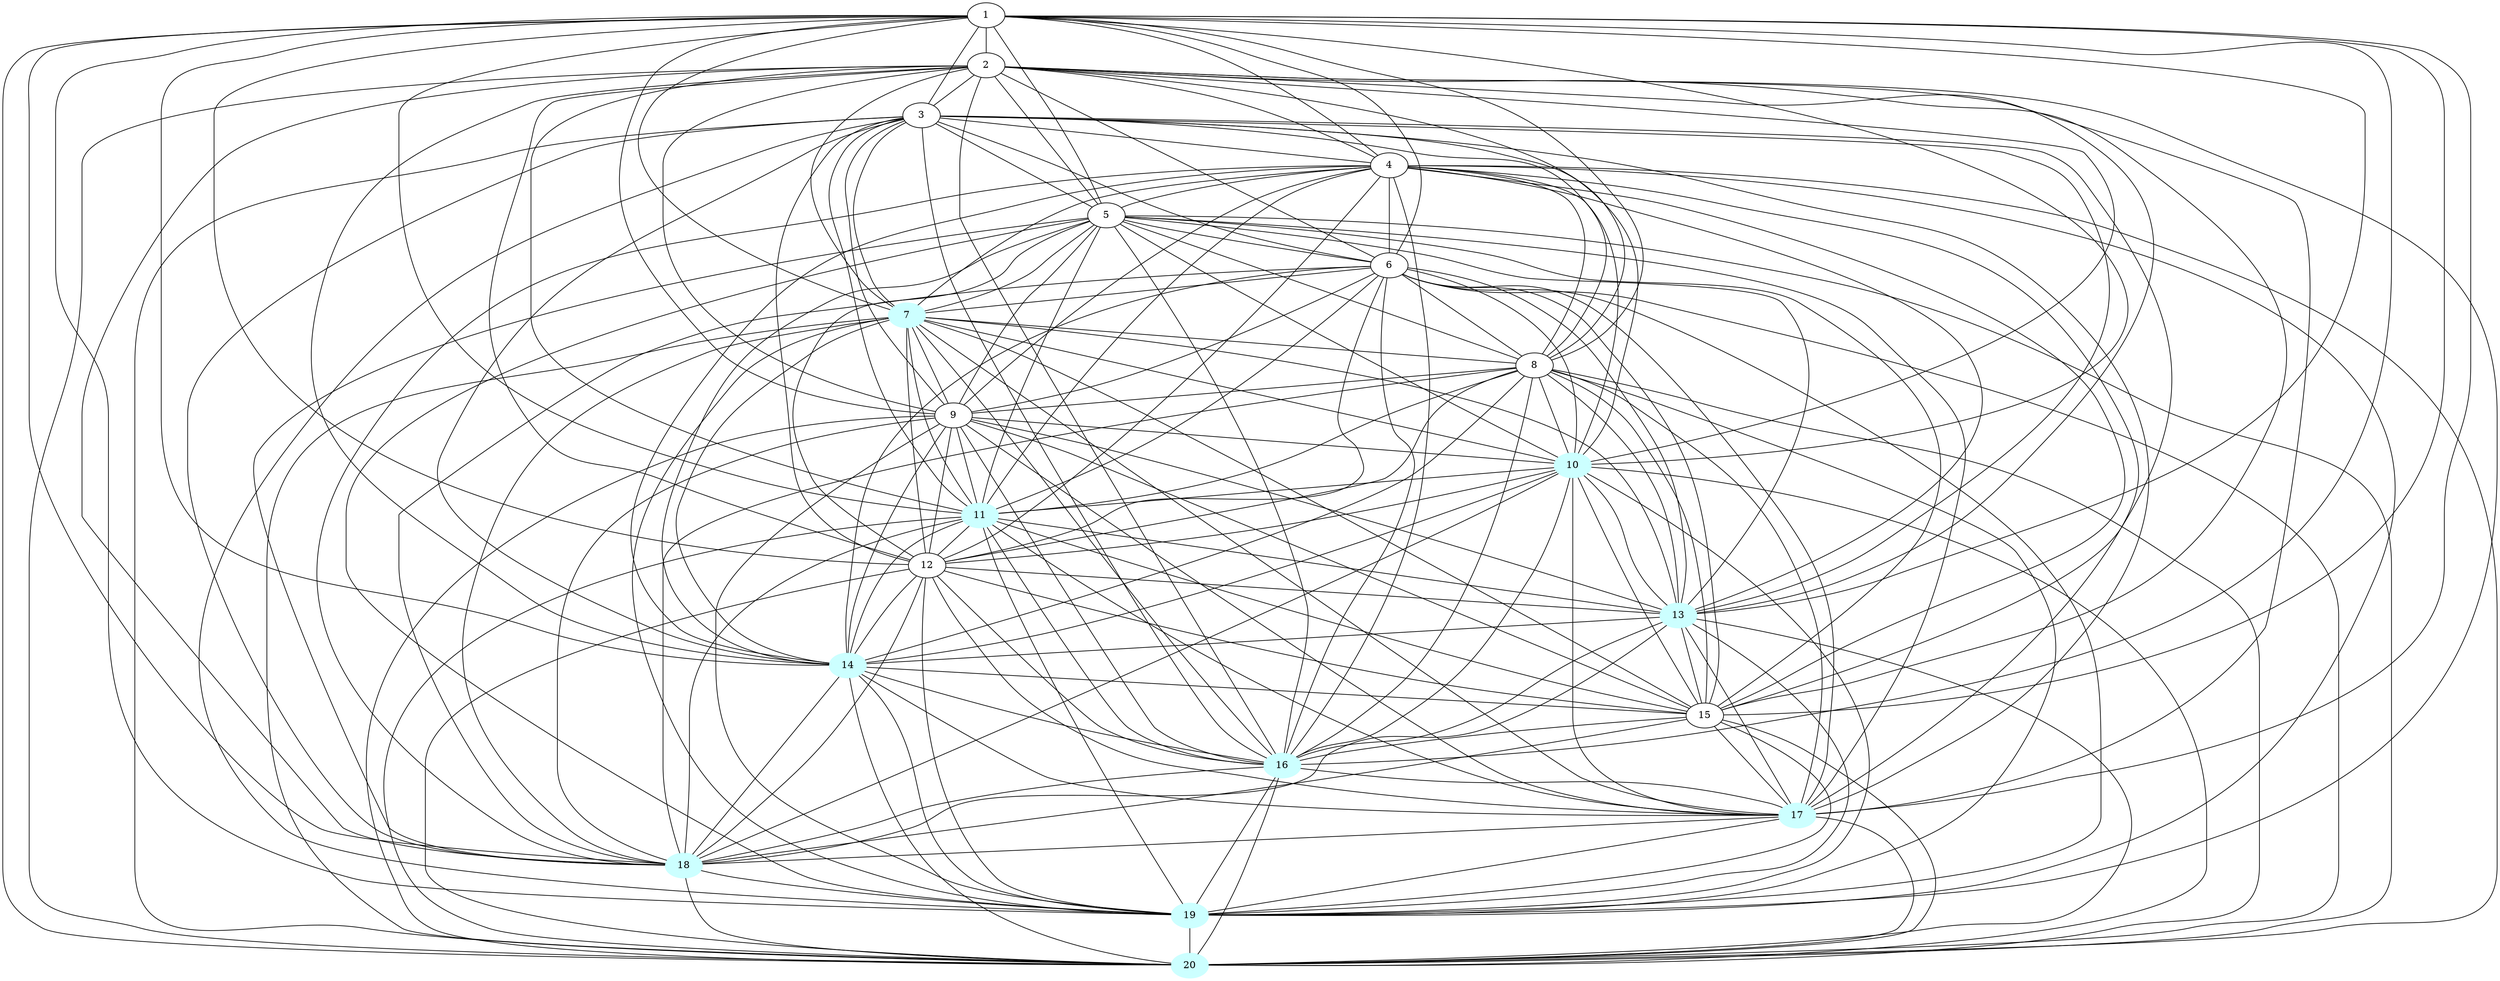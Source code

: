 graph G {
    7 [style=filled, color="#CCFFFF"];
    10 [style=filled, color="#CCFFFF"];
    11 [style=filled, color="#CCFFFF"];
    13 [style=filled, color="#CCFFFF"];
    14 [style=filled, color="#CCFFFF"];
    16 [style=filled, color="#CCFFFF"];
    17 [style=filled, color="#CCFFFF"];
    18 [style=filled, color="#CCFFFF"];
    19 [style=filled, color="#CCFFFF"];
    20 [style=filled, color="#CCFFFF"];
    1 -- 2 [len= 2]
    1 -- 3 [len= 2]
    1 -- 4 [len= 3]
    1 -- 5 [len= 3]
    1 -- 6 [len= 4]
    1 -- 7 [len= 2]
    1 -- 8 [len= 2]
    1 -- 9 [len= 2]
    1 -- 10 [len= 2]
    1 -- 11 [len= 2]
    1 -- 12 [len= 2]
    1 -- 13 [len= 2]
    1 -- 14 [len= 2]
    1 -- 15 [len= 4]
    1 -- 16 [len= 3]
    1 -- 17 [len= 2]
    1 -- 18 [len= 2]
    1 -- 19 [len= 3]
    1 -- 20 [len= 2]
    2 -- 3 [len= 2]
    2 -- 4 [len= 3]
    2 -- 5 [len= 3]
    2 -- 6 [len= 4]
    2 -- 7 [len= 3]
    2 -- 8 [len= 2]
    2 -- 9 [len= 2]
    2 -- 10 [len= 4]
    2 -- 11 [len= 4]
    2 -- 12 [len= 2]
    2 -- 13 [len= 3]
    2 -- 14 [len= 3]
    2 -- 15 [len= 4]
    2 -- 16 [len= 4]
    2 -- 17 [len= 3]
    2 -- 18 [len= 3]
    2 -- 19 [len= 4]
    2 -- 20 [len= 4]
    3 -- 4 [len= 3]
    3 -- 5 [len= 3]
    3 -- 6 [len= 3]
    3 -- 7 [len= 3]
    3 -- 8 [len= 2]
    3 -- 9 [len= 2]
    3 -- 10 [len= 3]
    3 -- 11 [len= 3]
    3 -- 12 [len= 2]
    3 -- 13 [len= 3]
    3 -- 14 [len= 2]
    3 -- 15 [len= 3]
    3 -- 16 [len= 3]
    3 -- 17 [len= 3]
    3 -- 18 [len= 2]
    3 -- 19 [len= 3]
    3 -- 20 [len= 3]
    4 -- 5 [len= 2]
    4 -- 6 [len= 2]
    4 -- 7 [len= 3]
    4 -- 8 [len= 4]
    4 -- 9 [len= 3]
    4 -- 10 [len= 3]
    4 -- 11 [len= 3]
    4 -- 12 [len= 2]
    4 -- 13 [len= 3]
    4 -- 14 [len= 3]
    4 -- 15 [len= 2]
    4 -- 16 [len= 3]
    4 -- 17 [len= 3]
    4 -- 18 [len= 3]
    4 -- 19 [len= 3]
    4 -- 20 [len= 3]
    5 -- 6 [len= 2]
    5 -- 7 [len= 3]
    5 -- 8 [len= 3]
    5 -- 9 [len= 2]
    5 -- 10 [len= 3]
    5 -- 11 [len= 3]
    5 -- 12 [len= 2]
    5 -- 13 [len= 2]
    5 -- 14 [len= 3]
    5 -- 15 [len= 2]
    5 -- 16 [len= 3]
    5 -- 17 [len= 3]
    5 -- 18 [len= 3]
    5 -- 19 [len= 3]
    5 -- 20 [len= 3]
    6 -- 7 [len= 4]
    6 -- 8 [len= 4]
    6 -- 9 [len= 3]
    6 -- 10 [len= 4]
    6 -- 11 [len= 4]
    6 -- 12 [len= 2]
    6 -- 13 [len= 3]
    6 -- 14 [len= 4]
    6 -- 15 [len= 2]
    6 -- 16 [len= 4]
    6 -- 17 [len= 4]
    6 -- 18 [len= 4]
    6 -- 19 [len= 4]
    6 -- 20 [len= 4]
    7 -- 8 [len= 3]
    7 -- 9 [len= 3]
    7 -- 10 [len= 2]
    7 -- 11 [len= 1]
    7 -- 12 [len= 3]
    7 -- 13 [len= 1]
    7 -- 14 [len= 1]
    7 -- 15 [len= 4]
    7 -- 16 [len= 2]
    7 -- 17 [len= 1]
    7 -- 18 [len= 1]
    7 -- 19 [len= 2]
    7 -- 20 [len= 1]
    8 -- 9 [len= 2]
    8 -- 10 [len= 4]
    8 -- 11 [len= 4]
    8 -- 12 [len= 3]
    8 -- 13 [len= 3]
    8 -- 14 [len= 3]
    8 -- 15 [len= 4]
    8 -- 16 [len= 4]
    8 -- 17 [len= 4]
    8 -- 18 [len= 3]
    8 -- 19 [len= 4]
    8 -- 20 [len= 4]
    9 -- 10 [len= 3]
    9 -- 11 [len= 3]
    9 -- 12 [len= 2]
    9 -- 13 [len= 3]
    9 -- 14 [len= 3]
    9 -- 15 [len= 3]
    9 -- 16 [len= 4]
    9 -- 17 [len= 3]
    9 -- 18 [len= 3]
    9 -- 19 [len= 3]
    9 -- 20 [len= 3]
    10 -- 11 [len= 1]
    10 -- 12 [len= 3]
    10 -- 13 [len= 1]
    10 -- 14 [len= 1]
    10 -- 15 [len= 4]
    10 -- 16 [len= 2]
    10 -- 17 [len= 1]
    10 -- 18 [len= 1]
    10 -- 19 [len= 2]
    10 -- 20 [len= 1]
    11 -- 12 [len= 3]
    11 -- 13 [len= 1]
    11 -- 14 [len= 1]
    11 -- 15 [len= 4]
    11 -- 16 [len= 2]
    11 -- 17 [len= 2]
    11 -- 18 [len= 1]
    11 -- 19 [len= 2]
    11 -- 20 [len= 1]
    12 -- 13 [len= 3]
    12 -- 14 [len= 3]
    12 -- 15 [len= 2]
    12 -- 16 [len= 3]
    12 -- 17 [len= 3]
    12 -- 18 [len= 3]
    12 -- 19 [len= 3]
    12 -- 20 [len= 3]
    13 -- 14 [len= 1]
    13 -- 15 [len= 3]
    13 -- 16 [len= 2]
    13 -- 17 [len= 1]
    13 -- 18 [len= 1]
    13 -- 19 [len= 1]
    13 -- 20 [len= 1]
    14 -- 15 [len= 4]
    14 -- 16 [len= 2]
    14 -- 17 [len= 1]
    14 -- 18 [len= 1]
    14 -- 19 [len= 2]
    14 -- 20 [len= 1]
    15 -- 16 [len= 4]
    15 -- 17 [len= 4]
    15 -- 18 [len= 4]
    15 -- 19 [len= 4]
    15 -- 20 [len= 4]
    16 -- 17 [len= 2]
    16 -- 18 [len= 2]
    16 -- 19 [len= 2]
    16 -- 20 [len= 2]
    17 -- 18 [len= 1]
    17 -- 19 [len= 2]
    17 -- 20 [len= 2]
    18 -- 19 [len= 2]
    18 -- 20 [len= 2]
    19 -- 20 [len= 2]
}
